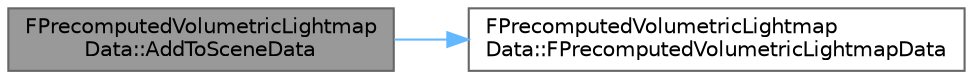 digraph "FPrecomputedVolumetricLightmapData::AddToSceneData"
{
 // INTERACTIVE_SVG=YES
 // LATEX_PDF_SIZE
  bgcolor="transparent";
  edge [fontname=Helvetica,fontsize=10,labelfontname=Helvetica,labelfontsize=10];
  node [fontname=Helvetica,fontsize=10,shape=box,height=0.2,width=0.4];
  rankdir="LR";
  Node1 [id="Node000001",label="FPrecomputedVolumetricLightmap\lData::AddToSceneData",height=0.2,width=0.4,color="gray40", fillcolor="grey60", style="filled", fontcolor="black",tooltip=" "];
  Node1 -> Node2 [id="edge1_Node000001_Node000002",color="steelblue1",style="solid",tooltip=" "];
  Node2 [id="Node000002",label="FPrecomputedVolumetricLightmap\lData::FPrecomputedVolumetricLightmapData",height=0.2,width=0.4,color="grey40", fillcolor="white", style="filled",URL="$d0/de3/classFPrecomputedVolumetricLightmapData.html#aaea44f1b1b9e2579d09952cd8b1a5a53",tooltip=" "];
}
